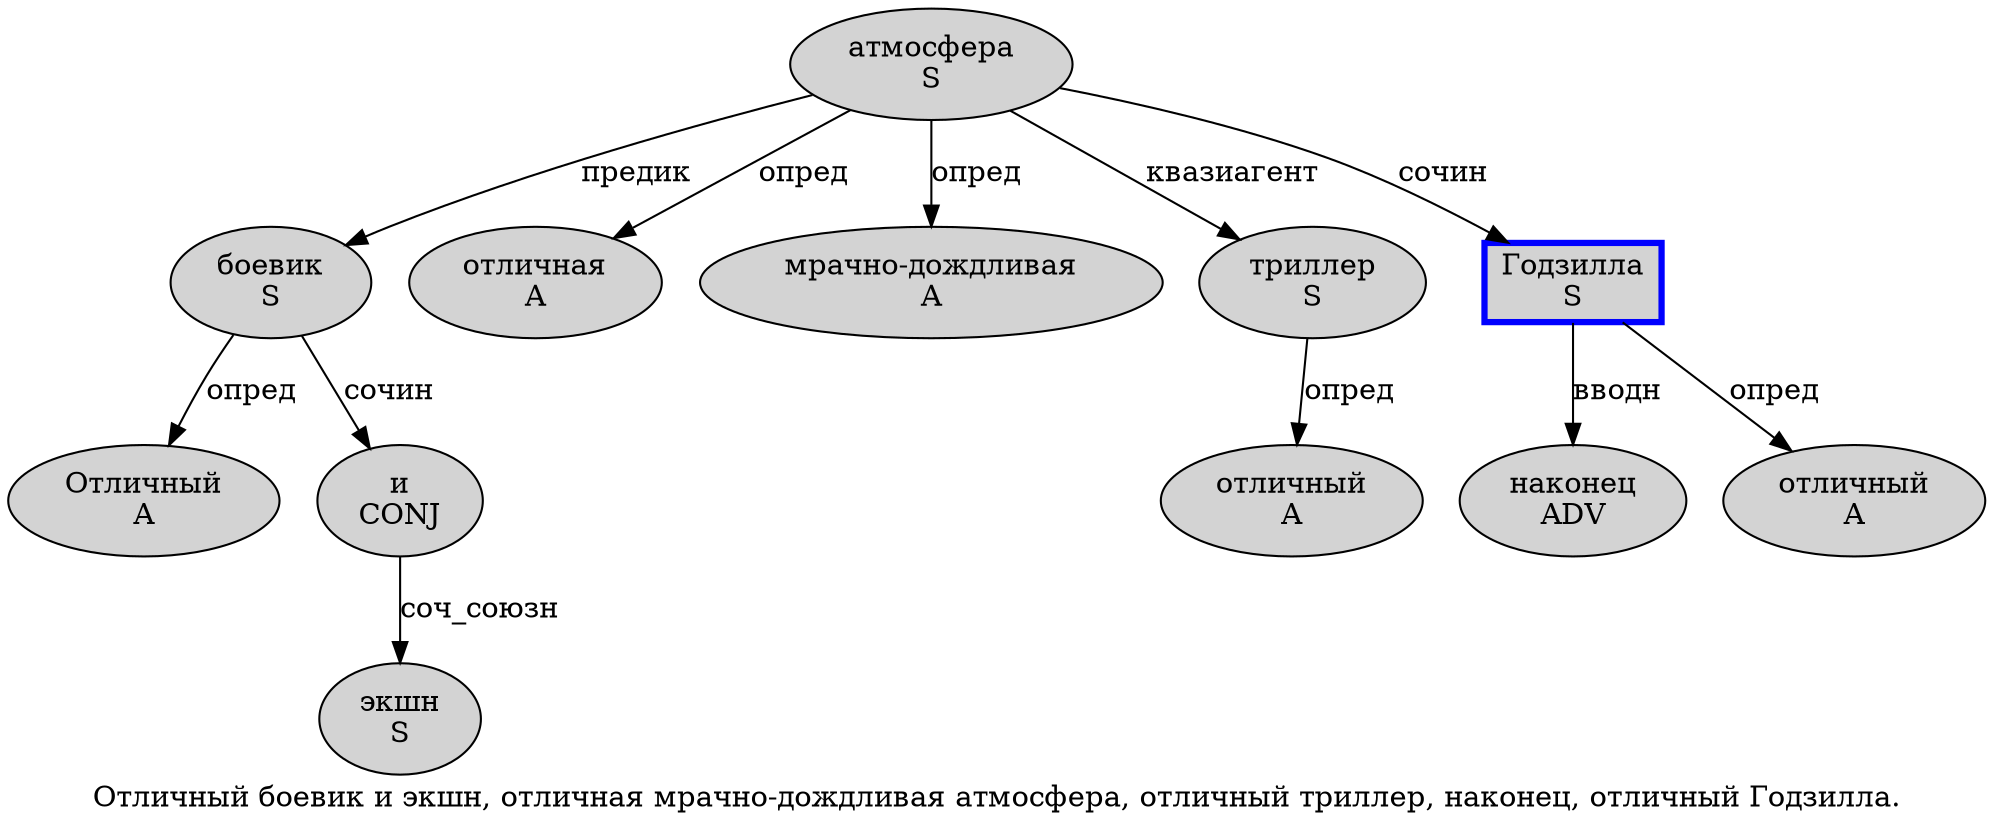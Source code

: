 digraph SENTENCE_4711 {
	graph [label="Отличный боевик и экшн, отличная мрачно-дождливая атмосфера, отличный триллер, наконец, отличный Годзилла."]
	node [style=filled]
		0 [label="Отличный
A" color="" fillcolor=lightgray penwidth=1 shape=ellipse]
		1 [label="боевик
S" color="" fillcolor=lightgray penwidth=1 shape=ellipse]
		2 [label="и
CONJ" color="" fillcolor=lightgray penwidth=1 shape=ellipse]
		3 [label="экшн
S" color="" fillcolor=lightgray penwidth=1 shape=ellipse]
		5 [label="отличная
A" color="" fillcolor=lightgray penwidth=1 shape=ellipse]
		6 [label="мрачно-дождливая
A" color="" fillcolor=lightgray penwidth=1 shape=ellipse]
		7 [label="атмосфера
S" color="" fillcolor=lightgray penwidth=1 shape=ellipse]
		9 [label="отличный
A" color="" fillcolor=lightgray penwidth=1 shape=ellipse]
		10 [label="триллер
S" color="" fillcolor=lightgray penwidth=1 shape=ellipse]
		12 [label="наконец
ADV" color="" fillcolor=lightgray penwidth=1 shape=ellipse]
		14 [label="отличный
A" color="" fillcolor=lightgray penwidth=1 shape=ellipse]
		15 [label="Годзилла
S" color=blue fillcolor=lightgray penwidth=3 shape=box]
			2 -> 3 [label="соч_союзн"]
			15 -> 12 [label="вводн"]
			15 -> 14 [label="опред"]
			1 -> 0 [label="опред"]
			1 -> 2 [label="сочин"]
			10 -> 9 [label="опред"]
			7 -> 1 [label="предик"]
			7 -> 5 [label="опред"]
			7 -> 6 [label="опред"]
			7 -> 10 [label="квазиагент"]
			7 -> 15 [label="сочин"]
}